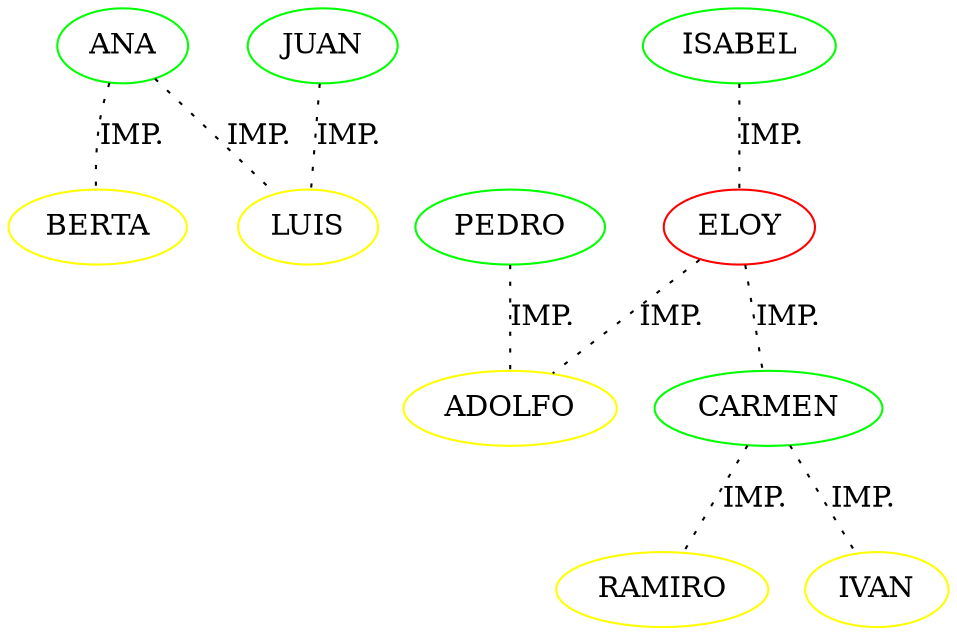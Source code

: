 strict graph G {
  1 [ color="green" label="ANA" ];
  2 [ color="yellow" label="LUIS" ];
  3 [ color="yellow" label="BERTA" ];
  4 [ color="green" label="JUAN" ];
  5 [ color="green" label="PEDRO" ];
  6 [ color="yellow" label="ADOLFO" ];
  7 [ color="green" label="CARMEN" ];
  8 [ color="yellow" label="RAMIRO" ];
  9 [ color="yellow" label="IVAN" ];
  10 [ color="red" label="ELOY" ];
  11 [ color="green" label="ISABEL" ];
  1 -- 2 [ style="dotted" label="IMP." ];
  1 -- 3 [ style="dotted" label="IMP." ];
  4 -- 2 [ style="dotted" label="IMP." ];
  5 -- 6 [ style="dotted" label="IMP." ];
  7 -- 8 [ style="dotted" label="IMP." ];
  7 -- 9 [ style="dotted" label="IMP." ];
  10 -- 6 [ style="dotted" label="IMP." ];
  10 -- 7 [ style="dotted" label="IMP." ];
  11 -- 10 [ style="dotted" label="IMP." ];
}
